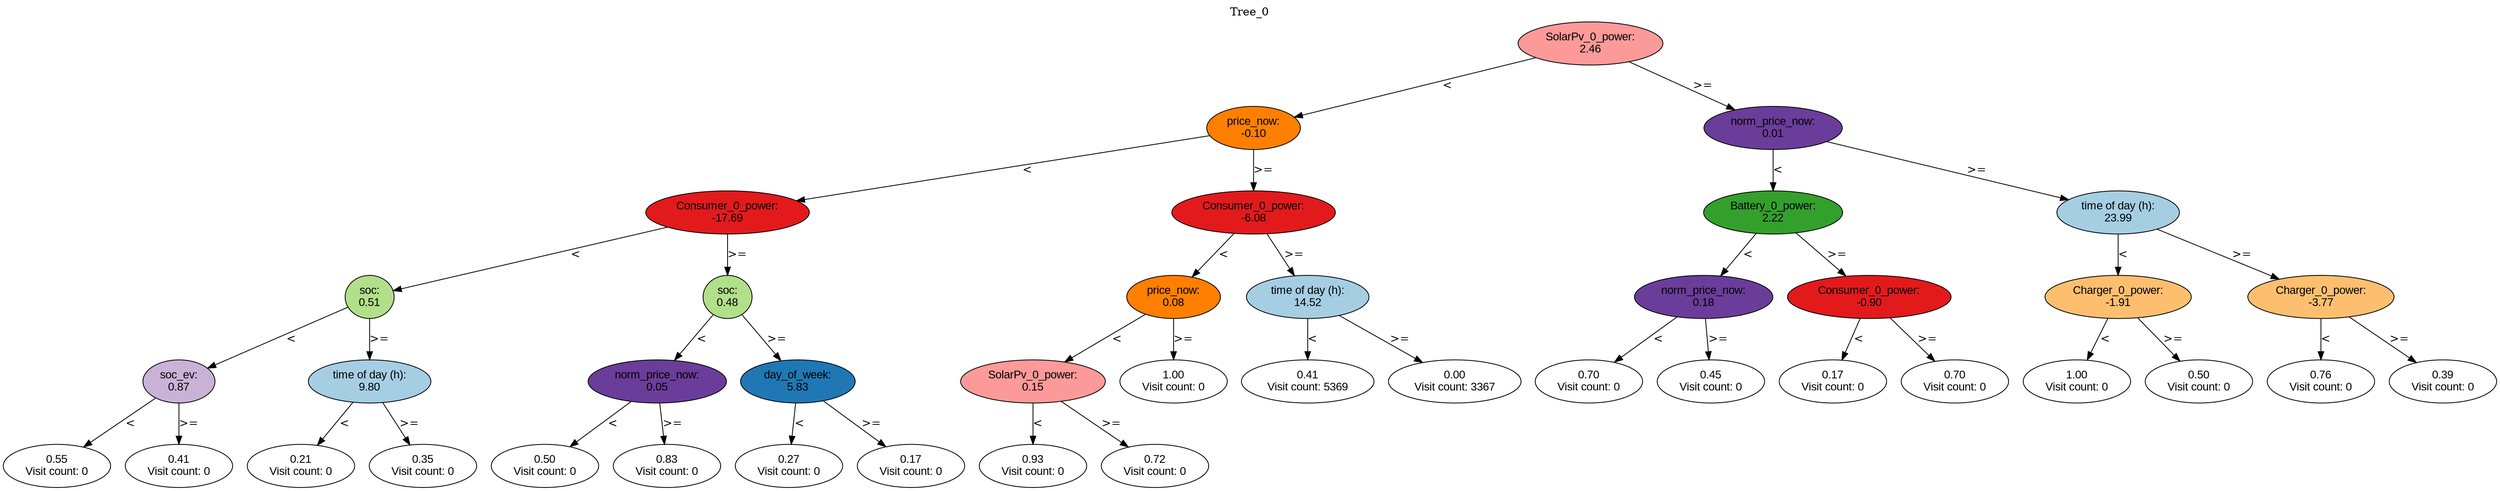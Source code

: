 digraph BST {
    node [fontname="Arial" style=filled colorscheme=paired12];
    0 [ label = "SolarPv_0_power:
2.46" fillcolor=5];
    1 [ label = "price_now:
-0.10" fillcolor=8];
    2 [ label = "Consumer_0_power:
-17.69" fillcolor=6];
    3 [ label = "soc:
0.51" fillcolor=3];
    4 [ label = "soc_ev:
0.87" fillcolor=9];
    5 [ label = "0.55
Visit count: 0" fillcolor=white];
    6 [ label = "0.41
Visit count: 0" fillcolor=white];
    7 [ label = "time of day (h):
9.80" fillcolor=1];
    8 [ label = "0.21
Visit count: 0" fillcolor=white];
    9 [ label = "0.35
Visit count: 0" fillcolor=white];
    10 [ label = "soc:
0.48" fillcolor=3];
    11 [ label = "norm_price_now:
0.05" fillcolor=10];
    12 [ label = "0.50
Visit count: 0" fillcolor=white];
    13 [ label = "0.83
Visit count: 0" fillcolor=white];
    14 [ label = "day_of_week:
5.83" fillcolor=2];
    15 [ label = "0.27
Visit count: 0" fillcolor=white];
    16 [ label = "0.17
Visit count: 0" fillcolor=white];
    17 [ label = "Consumer_0_power:
-6.08" fillcolor=6];
    18 [ label = "price_now:
0.08" fillcolor=8];
    19 [ label = "SolarPv_0_power:
0.15" fillcolor=5];
    20 [ label = "0.93
Visit count: 0" fillcolor=white];
    21 [ label = "0.72
Visit count: 0" fillcolor=white];
    22 [ label = "1.00
Visit count: 0" fillcolor=white];
    23 [ label = "time of day (h):
14.52" fillcolor=1];
    24 [ label = "0.41
Visit count: 5369" fillcolor=white];
    25 [ label = "0.00
Visit count: 3367" fillcolor=white];
    26 [ label = "norm_price_now:
0.01" fillcolor=10];
    27 [ label = "Battery_0_power:
2.22" fillcolor=4];
    28 [ label = "norm_price_now:
0.18" fillcolor=10];
    29 [ label = "0.70
Visit count: 0" fillcolor=white];
    30 [ label = "0.45
Visit count: 0" fillcolor=white];
    31 [ label = "Consumer_0_power:
-0.90" fillcolor=6];
    32 [ label = "0.17
Visit count: 0" fillcolor=white];
    33 [ label = "0.70
Visit count: 0" fillcolor=white];
    34 [ label = "time of day (h):
23.99" fillcolor=1];
    35 [ label = "Charger_0_power:
-1.91" fillcolor=7];
    36 [ label = "1.00
Visit count: 0" fillcolor=white];
    37 [ label = "0.50
Visit count: 0" fillcolor=white];
    38 [ label = "Charger_0_power:
-3.77" fillcolor=7];
    39 [ label = "0.76
Visit count: 0" fillcolor=white];
    40 [ label = "0.39
Visit count: 0" fillcolor=white];

    0  -> 1[ label = "<"];
    0  -> 26[ label = ">="];
    1  -> 2[ label = "<"];
    1  -> 17[ label = ">="];
    2  -> 3[ label = "<"];
    2  -> 10[ label = ">="];
    3  -> 4[ label = "<"];
    3  -> 7[ label = ">="];
    4  -> 5[ label = "<"];
    4  -> 6[ label = ">="];
    7  -> 8[ label = "<"];
    7  -> 9[ label = ">="];
    10  -> 11[ label = "<"];
    10  -> 14[ label = ">="];
    11  -> 12[ label = "<"];
    11  -> 13[ label = ">="];
    14  -> 15[ label = "<"];
    14  -> 16[ label = ">="];
    17  -> 18[ label = "<"];
    17  -> 23[ label = ">="];
    18  -> 19[ label = "<"];
    18  -> 22[ label = ">="];
    19  -> 20[ label = "<"];
    19  -> 21[ label = ">="];
    23  -> 24[ label = "<"];
    23  -> 25[ label = ">="];
    26  -> 27[ label = "<"];
    26  -> 34[ label = ">="];
    27  -> 28[ label = "<"];
    27  -> 31[ label = ">="];
    28  -> 29[ label = "<"];
    28  -> 30[ label = ">="];
    31  -> 32[ label = "<"];
    31  -> 33[ label = ">="];
    34  -> 35[ label = "<"];
    34  -> 38[ label = ">="];
    35  -> 36[ label = "<"];
    35  -> 37[ label = ">="];
    38  -> 39[ label = "<"];
    38  -> 40[ label = ">="];

    labelloc="t";
    label="Tree_0";
}